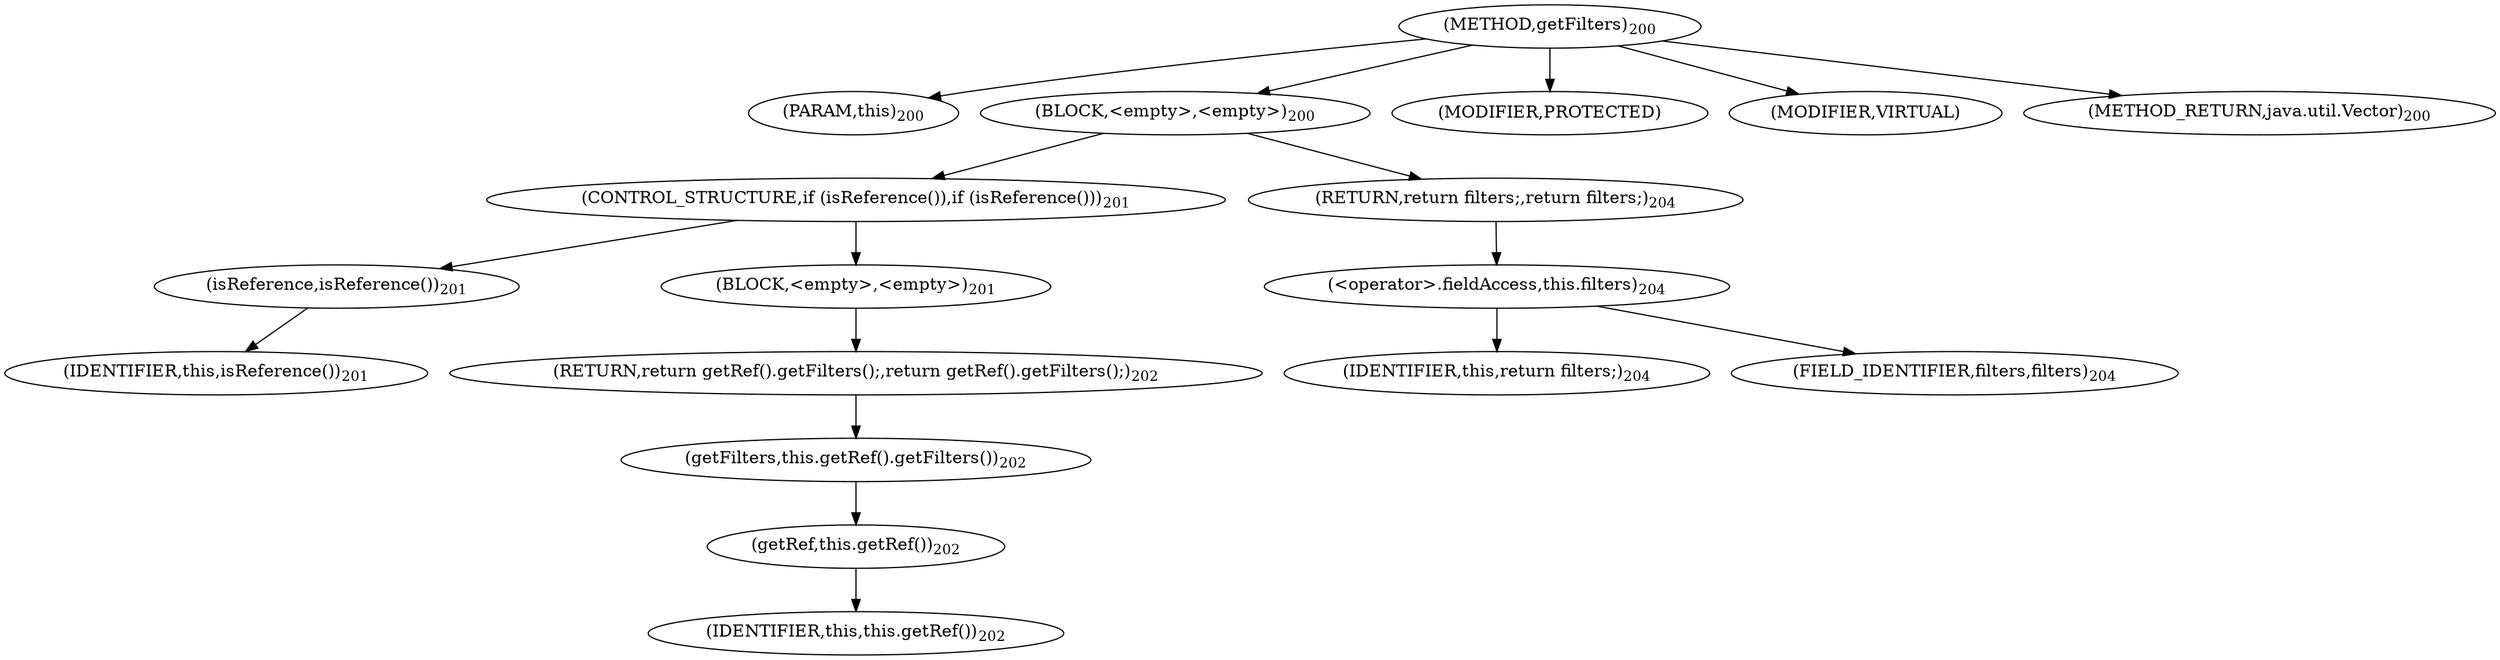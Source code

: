 digraph "getFilters" {  
"277" [label = <(METHOD,getFilters)<SUB>200</SUB>> ]
"45" [label = <(PARAM,this)<SUB>200</SUB>> ]
"278" [label = <(BLOCK,&lt;empty&gt;,&lt;empty&gt;)<SUB>200</SUB>> ]
"279" [label = <(CONTROL_STRUCTURE,if (isReference()),if (isReference()))<SUB>201</SUB>> ]
"280" [label = <(isReference,isReference())<SUB>201</SUB>> ]
"44" [label = <(IDENTIFIER,this,isReference())<SUB>201</SUB>> ]
"281" [label = <(BLOCK,&lt;empty&gt;,&lt;empty&gt;)<SUB>201</SUB>> ]
"282" [label = <(RETURN,return getRef().getFilters();,return getRef().getFilters();)<SUB>202</SUB>> ]
"283" [label = <(getFilters,this.getRef().getFilters())<SUB>202</SUB>> ]
"284" [label = <(getRef,this.getRef())<SUB>202</SUB>> ]
"46" [label = <(IDENTIFIER,this,this.getRef())<SUB>202</SUB>> ]
"285" [label = <(RETURN,return filters;,return filters;)<SUB>204</SUB>> ]
"286" [label = <(&lt;operator&gt;.fieldAccess,this.filters)<SUB>204</SUB>> ]
"287" [label = <(IDENTIFIER,this,return filters;)<SUB>204</SUB>> ]
"288" [label = <(FIELD_IDENTIFIER,filters,filters)<SUB>204</SUB>> ]
"289" [label = <(MODIFIER,PROTECTED)> ]
"290" [label = <(MODIFIER,VIRTUAL)> ]
"291" [label = <(METHOD_RETURN,java.util.Vector)<SUB>200</SUB>> ]
  "277" -> "45" 
  "277" -> "278" 
  "277" -> "289" 
  "277" -> "290" 
  "277" -> "291" 
  "278" -> "279" 
  "278" -> "285" 
  "279" -> "280" 
  "279" -> "281" 
  "280" -> "44" 
  "281" -> "282" 
  "282" -> "283" 
  "283" -> "284" 
  "284" -> "46" 
  "285" -> "286" 
  "286" -> "287" 
  "286" -> "288" 
}
